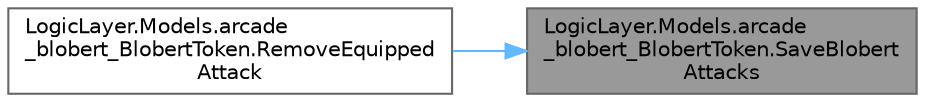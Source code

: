 digraph "LogicLayer.Models.arcade_blobert_BlobertToken.SaveBlobertAttacks"
{
 // LATEX_PDF_SIZE
  bgcolor="transparent";
  edge [fontname=Helvetica,fontsize=10,labelfontname=Helvetica,labelfontsize=10];
  node [fontname=Helvetica,fontsize=10,shape=box,height=0.2,width=0.4];
  rankdir="RL";
  Node1 [id="Node000001",label="LogicLayer.Models.arcade\l_blobert_BlobertToken.SaveBlobert\lAttacks",height=0.2,width=0.4,color="gray40", fillcolor="grey60", style="filled", fontcolor="black",tooltip="Saves the specified attack to the Blobert equipped attacks."];
  Node1 -> Node2 [id="edge1_Node000001_Node000002",dir="back",color="steelblue1",style="solid",tooltip=" "];
  Node2 [id="Node000002",label="LogicLayer.Models.arcade\l_blobert_BlobertToken.RemoveEquipped\lAttack",height=0.2,width=0.4,color="grey40", fillcolor="white", style="filled",URL="$class_logic_layer_1_1_models_1_1arcade__blobert___blobert_token.html#ad3c79b8f2bfcb4892d3082e4254c99a7",tooltip="Removes the specified equipped attack from the Blobert."];
}
